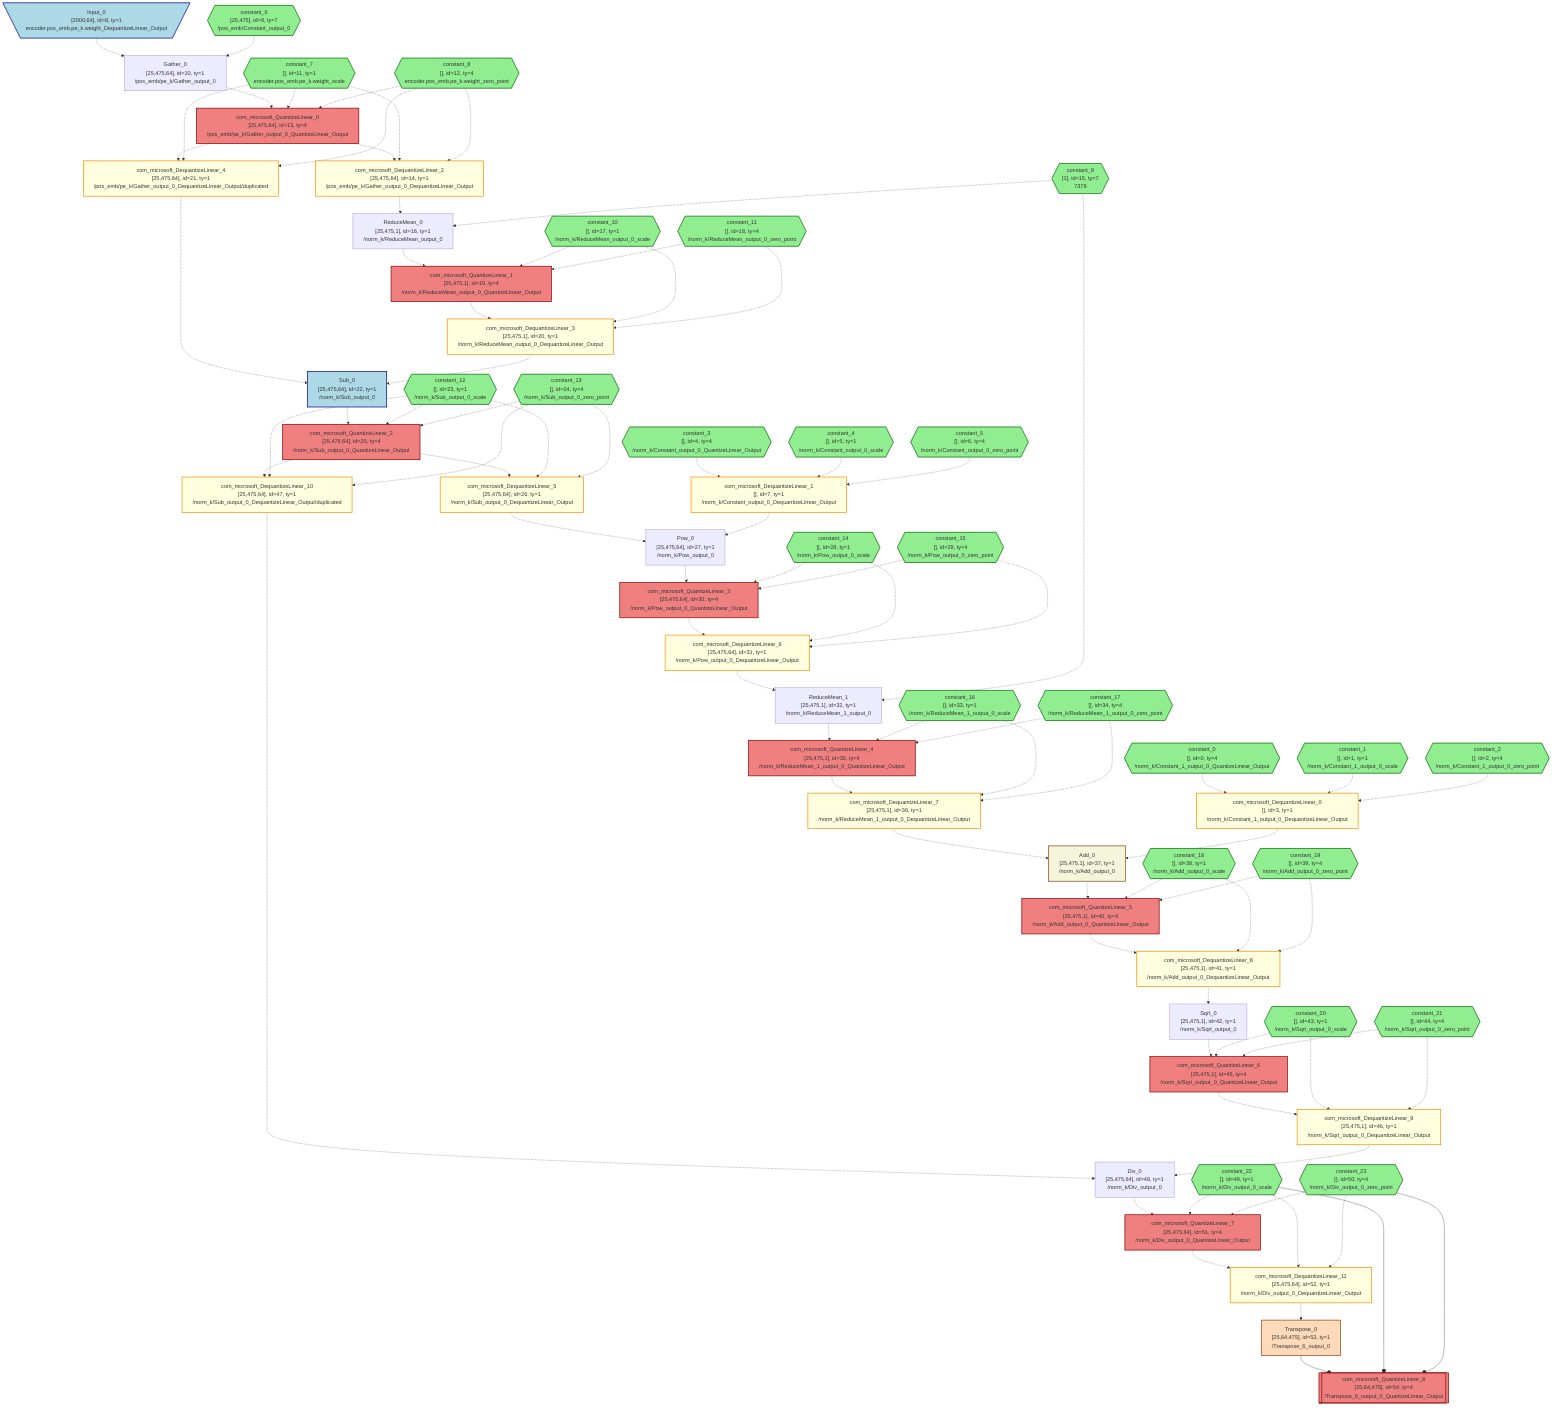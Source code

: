 flowchart TB
    constant_0{{"constant_0<br>[], id=0, ty=4<br>/norm_k/Constant_1_output_0_QuantizeLinear_Output"}}
    classDef constant fill:#90ee90,stroke:#006400,stroke-width:2px;;
    class constant_0 constant;
    constant_1{{"constant_1<br>[], id=1, ty=1<br>/norm_k/Constant_1_output_0_scale"}}
    class constant_1 constant;
    constant_2{{"constant_2<br>[], id=2, ty=4<br>/norm_k/Constant_1_output_0_zero_point"}}
    class constant_2 constant;
    com_microsoft_DequantizeLinear_0["com_microsoft_DequantizeLinear_0<br>[], id=3, ty=1<br>/norm_k/Constant_1_output_0_DequantizeLinear_Output"]
    constant_0 -.-> com_microsoft_DequantizeLinear_0
    constant_1 -.-> com_microsoft_DequantizeLinear_0
    constant_2 -.-> com_microsoft_DequantizeLinear_0
    classDef com_microsoft_DequantizeLinear fill:#ffffe0,stroke:#ff8c00,stroke-width:2px;;
    class com_microsoft_DequantizeLinear_0 com_microsoft_DequantizeLinear;
    constant_3{{"constant_3<br>[], id=4, ty=4<br>/norm_k/Constant_output_0_QuantizeLinear_Output"}}
    class constant_3 constant;
    constant_4{{"constant_4<br>[], id=5, ty=1<br>/norm_k/Constant_output_0_scale"}}
    class constant_4 constant;
    constant_5{{"constant_5<br>[], id=6, ty=4<br>/norm_k/Constant_output_0_zero_point"}}
    class constant_5 constant;
    com_microsoft_DequantizeLinear_1["com_microsoft_DequantizeLinear_1<br>[], id=7, ty=1<br>/norm_k/Constant_output_0_DequantizeLinear_Output"]
    constant_3 -.-> com_microsoft_DequantizeLinear_1
    constant_4 -.-> com_microsoft_DequantizeLinear_1
    constant_5 -.-> com_microsoft_DequantizeLinear_1
    class com_microsoft_DequantizeLinear_1 com_microsoft_DequantizeLinear;
    input_0[\"input_0<br>[2000,64], id=8, ty=1<br>encoder.pos_emb.pe_k.weight_DequantizeLinear_Output"/]
    classDef input fill:#add8e6,stroke:#00008b,stroke-width:2px;;
    class input_0 input;
    constant_6{{"constant_6<br>[25,475], id=9, ty=7<br>/pos_emb/Constant_output_0"}}
    class constant_6 constant;
    Gather_0["Gather_0<br>[25,475,64], id=10, ty=1<br>/pos_emb/pe_k/Gather_output_0"]
    input_0 -.-> Gather_0
    constant_6 -.-> Gather_0
    constant_7{{"constant_7<br>[], id=11, ty=1<br>encoder.pos_emb.pe_k.weight_scale"}}
    class constant_7 constant;
    constant_8{{"constant_8<br>[], id=12, ty=4<br>encoder.pos_emb.pe_k.weight_zero_point"}}
    class constant_8 constant;
    com_microsoft_QuantizeLinear_0["com_microsoft_QuantizeLinear_0<br>[25,475,64], id=13, ty=4<br>/pos_emb/pe_k/Gather_output_0_QuantizeLinear_Output"]
    Gather_0 -.-> com_microsoft_QuantizeLinear_0
    constant_7 -.-> com_microsoft_QuantizeLinear_0
    constant_8 -.-> com_microsoft_QuantizeLinear_0
    classDef com_microsoft_QuantizeLinear fill:#f08080,stroke:#8b0000,stroke-width:2px;;
    class com_microsoft_QuantizeLinear_0 com_microsoft_QuantizeLinear;
    com_microsoft_DequantizeLinear_2["com_microsoft_DequantizeLinear_2<br>[25,475,64], id=14, ty=1<br>/pos_emb/pe_k/Gather_output_0_DequantizeLinear_Output"]
    com_microsoft_QuantizeLinear_0 -.-> com_microsoft_DequantizeLinear_2
    constant_7 -.-> com_microsoft_DequantizeLinear_2
    constant_8 -.-> com_microsoft_DequantizeLinear_2
    class com_microsoft_DequantizeLinear_2 com_microsoft_DequantizeLinear;
    constant_9{{"constant_9<br>[1], id=15, ty=7<br>7379"}}
    class constant_9 constant;
    ReduceMean_0["ReduceMean_0<br>[25,475,1], id=16, ty=1<br>/norm_k/ReduceMean_output_0"]
    com_microsoft_DequantizeLinear_2 -.-> ReduceMean_0
    constant_9 -.-> ReduceMean_0
    constant_10{{"constant_10<br>[], id=17, ty=1<br>/norm_k/ReduceMean_output_0_scale"}}
    class constant_10 constant;
    constant_11{{"constant_11<br>[], id=18, ty=4<br>/norm_k/ReduceMean_output_0_zero_point"}}
    class constant_11 constant;
    com_microsoft_QuantizeLinear_1["com_microsoft_QuantizeLinear_1<br>[25,475,1], id=19, ty=4<br>/norm_k/ReduceMean_output_0_QuantizeLinear_Output"]
    ReduceMean_0 -.-> com_microsoft_QuantizeLinear_1
    constant_10 -.-> com_microsoft_QuantizeLinear_1
    constant_11 -.-> com_microsoft_QuantizeLinear_1
    class com_microsoft_QuantizeLinear_1 com_microsoft_QuantizeLinear;
    com_microsoft_DequantizeLinear_3["com_microsoft_DequantizeLinear_3<br>[25,475,1], id=20, ty=1<br>/norm_k/ReduceMean_output_0_DequantizeLinear_Output"]
    com_microsoft_QuantizeLinear_1 -.-> com_microsoft_DequantizeLinear_3
    constant_10 -.-> com_microsoft_DequantizeLinear_3
    constant_11 -.-> com_microsoft_DequantizeLinear_3
    class com_microsoft_DequantizeLinear_3 com_microsoft_DequantizeLinear;
    com_microsoft_DequantizeLinear_4["com_microsoft_DequantizeLinear_4<br>[25,475,64], id=21, ty=1<br>/pos_emb/pe_k/Gather_output_0_DequantizeLinear_Output/duplicated"]
    com_microsoft_QuantizeLinear_0 -.-> com_microsoft_DequantizeLinear_4
    constant_7 -.-> com_microsoft_DequantizeLinear_4
    constant_8 -.-> com_microsoft_DequantizeLinear_4
    class com_microsoft_DequantizeLinear_4 com_microsoft_DequantizeLinear;
    Sub_0["Sub_0<br>[25,475,64], id=22, ty=1<br>/norm_k/Sub_output_0"]
    com_microsoft_DequantizeLinear_4 -.-> Sub_0
    com_microsoft_DequantizeLinear_3 -.-> Sub_0
    classDef Sub fill:#add8e6,stroke:#00008b,stroke-width:2px;;
    class Sub_0 Sub;
    constant_12{{"constant_12<br>[], id=23, ty=1<br>/norm_k/Sub_output_0_scale"}}
    class constant_12 constant;
    constant_13{{"constant_13<br>[], id=24, ty=4<br>/norm_k/Sub_output_0_zero_point"}}
    class constant_13 constant;
    com_microsoft_QuantizeLinear_2["com_microsoft_QuantizeLinear_2<br>[25,475,64], id=25, ty=4<br>/norm_k/Sub_output_0_QuantizeLinear_Output"]
    Sub_0 -.-> com_microsoft_QuantizeLinear_2
    constant_12 -.-> com_microsoft_QuantizeLinear_2
    constant_13 -.-> com_microsoft_QuantizeLinear_2
    class com_microsoft_QuantizeLinear_2 com_microsoft_QuantizeLinear;
    com_microsoft_DequantizeLinear_5["com_microsoft_DequantizeLinear_5<br>[25,475,64], id=26, ty=1<br>/norm_k/Sub_output_0_DequantizeLinear_Output"]
    com_microsoft_QuantizeLinear_2 -.-> com_microsoft_DequantizeLinear_5
    constant_12 -.-> com_microsoft_DequantizeLinear_5
    constant_13 -.-> com_microsoft_DequantizeLinear_5
    class com_microsoft_DequantizeLinear_5 com_microsoft_DequantizeLinear;
    Pow_0["Pow_0<br>[25,475,64], id=27, ty=1<br>/norm_k/Pow_output_0"]
    com_microsoft_DequantizeLinear_5 -.-> Pow_0
    com_microsoft_DequantizeLinear_1 -.-> Pow_0
    constant_14{{"constant_14<br>[], id=28, ty=1<br>/norm_k/Pow_output_0_scale"}}
    class constant_14 constant;
    constant_15{{"constant_15<br>[], id=29, ty=4<br>/norm_k/Pow_output_0_zero_point"}}
    class constant_15 constant;
    com_microsoft_QuantizeLinear_3["com_microsoft_QuantizeLinear_3<br>[25,475,64], id=30, ty=4<br>/norm_k/Pow_output_0_QuantizeLinear_Output"]
    Pow_0 -.-> com_microsoft_QuantizeLinear_3
    constant_14 -.-> com_microsoft_QuantizeLinear_3
    constant_15 -.-> com_microsoft_QuantizeLinear_3
    class com_microsoft_QuantizeLinear_3 com_microsoft_QuantizeLinear;
    com_microsoft_DequantizeLinear_6["com_microsoft_DequantizeLinear_6<br>[25,475,64], id=31, ty=1<br>/norm_k/Pow_output_0_DequantizeLinear_Output"]
    com_microsoft_QuantizeLinear_3 -.-> com_microsoft_DequantizeLinear_6
    constant_14 -.-> com_microsoft_DequantizeLinear_6
    constant_15 -.-> com_microsoft_DequantizeLinear_6
    class com_microsoft_DequantizeLinear_6 com_microsoft_DequantizeLinear;
    ReduceMean_1["ReduceMean_1<br>[25,475,1], id=32, ty=1<br>/norm_k/ReduceMean_1_output_0"]
    com_microsoft_DequantizeLinear_6 -.-> ReduceMean_1
    constant_9 -.-> ReduceMean_1
    constant_16{{"constant_16<br>[], id=33, ty=1<br>/norm_k/ReduceMean_1_output_0_scale"}}
    class constant_16 constant;
    constant_17{{"constant_17<br>[], id=34, ty=4<br>/norm_k/ReduceMean_1_output_0_zero_point"}}
    class constant_17 constant;
    com_microsoft_QuantizeLinear_4["com_microsoft_QuantizeLinear_4<br>[25,475,1], id=35, ty=4<br>/norm_k/ReduceMean_1_output_0_QuantizeLinear_Output"]
    ReduceMean_1 -.-> com_microsoft_QuantizeLinear_4
    constant_16 -.-> com_microsoft_QuantizeLinear_4
    constant_17 -.-> com_microsoft_QuantizeLinear_4
    class com_microsoft_QuantizeLinear_4 com_microsoft_QuantizeLinear;
    com_microsoft_DequantizeLinear_7["com_microsoft_DequantizeLinear_7<br>[25,475,1], id=36, ty=1<br>/norm_k/ReduceMean_1_output_0_DequantizeLinear_Output"]
    com_microsoft_QuantizeLinear_4 -.-> com_microsoft_DequantizeLinear_7
    constant_16 -.-> com_microsoft_DequantizeLinear_7
    constant_17 -.-> com_microsoft_DequantizeLinear_7
    class com_microsoft_DequantizeLinear_7 com_microsoft_DequantizeLinear;
    Add_0["Add_0<br>[25,475,1], id=37, ty=1<br>/norm_k/Add_output_0"]
    com_microsoft_DequantizeLinear_7 -.-> Add_0
    com_microsoft_DequantizeLinear_0 -.-> Add_0
    classDef Add fill:#f5f5dc,stroke:#8b4513,stroke-width:2px;;
    class Add_0 Add;
    constant_18{{"constant_18<br>[], id=38, ty=1<br>/norm_k/Add_output_0_scale"}}
    class constant_18 constant;
    constant_19{{"constant_19<br>[], id=39, ty=4<br>/norm_k/Add_output_0_zero_point"}}
    class constant_19 constant;
    com_microsoft_QuantizeLinear_5["com_microsoft_QuantizeLinear_5<br>[25,475,1], id=40, ty=4<br>/norm_k/Add_output_0_QuantizeLinear_Output"]
    Add_0 -.-> com_microsoft_QuantizeLinear_5
    constant_18 -.-> com_microsoft_QuantizeLinear_5
    constant_19 -.-> com_microsoft_QuantizeLinear_5
    class com_microsoft_QuantizeLinear_5 com_microsoft_QuantizeLinear;
    com_microsoft_DequantizeLinear_8["com_microsoft_DequantizeLinear_8<br>[25,475,1], id=41, ty=1<br>/norm_k/Add_output_0_DequantizeLinear_Output"]
    com_microsoft_QuantizeLinear_5 -.-> com_microsoft_DequantizeLinear_8
    constant_18 -.-> com_microsoft_DequantizeLinear_8
    constant_19 -.-> com_microsoft_DequantizeLinear_8
    class com_microsoft_DequantizeLinear_8 com_microsoft_DequantizeLinear;
    Sqrt_0["Sqrt_0<br>[25,475,1], id=42, ty=1<br>/norm_k/Sqrt_output_0"]
    com_microsoft_DequantizeLinear_8 -.-> Sqrt_0
    constant_20{{"constant_20<br>[], id=43, ty=1<br>/norm_k/Sqrt_output_0_scale"}}
    class constant_20 constant;
    constant_21{{"constant_21<br>[], id=44, ty=4<br>/norm_k/Sqrt_output_0_zero_point"}}
    class constant_21 constant;
    com_microsoft_QuantizeLinear_6["com_microsoft_QuantizeLinear_6<br>[25,475,1], id=45, ty=4<br>/norm_k/Sqrt_output_0_QuantizeLinear_Output"]
    Sqrt_0 -.-> com_microsoft_QuantizeLinear_6
    constant_20 -.-> com_microsoft_QuantizeLinear_6
    constant_21 -.-> com_microsoft_QuantizeLinear_6
    class com_microsoft_QuantizeLinear_6 com_microsoft_QuantizeLinear;
    com_microsoft_DequantizeLinear_9["com_microsoft_DequantizeLinear_9<br>[25,475,1], id=46, ty=1<br>/norm_k/Sqrt_output_0_DequantizeLinear_Output"]
    com_microsoft_QuantizeLinear_6 -.-> com_microsoft_DequantizeLinear_9
    constant_20 -.-> com_microsoft_DequantizeLinear_9
    constant_21 -.-> com_microsoft_DequantizeLinear_9
    class com_microsoft_DequantizeLinear_9 com_microsoft_DequantizeLinear;
    com_microsoft_DequantizeLinear_10["com_microsoft_DequantizeLinear_10<br>[25,475,64], id=47, ty=1<br>/norm_k/Sub_output_0_DequantizeLinear_Output/duplicated"]
    com_microsoft_QuantizeLinear_2 -.-> com_microsoft_DequantizeLinear_10
    constant_12 -.-> com_microsoft_DequantizeLinear_10
    constant_13 -.-> com_microsoft_DequantizeLinear_10
    class com_microsoft_DequantizeLinear_10 com_microsoft_DequantizeLinear;
    Div_0["Div_0<br>[25,475,64], id=48, ty=1<br>/norm_k/Div_output_0"]
    com_microsoft_DequantizeLinear_10 -.-> Div_0
    com_microsoft_DequantizeLinear_9 -.-> Div_0
    constant_22{{"constant_22<br>[], id=49, ty=1<br>/norm_k/Div_output_0_scale"}}
    class constant_22 constant;
    constant_23{{"constant_23<br>[], id=50, ty=4<br>/norm_k/Div_output_0_zero_point"}}
    class constant_23 constant;
    com_microsoft_QuantizeLinear_7["com_microsoft_QuantizeLinear_7<br>[25,475,64], id=51, ty=4<br>/norm_k/Div_output_0_QuantizeLinear_Output"]
    Div_0 -.-> com_microsoft_QuantizeLinear_7
    constant_22 -.-> com_microsoft_QuantizeLinear_7
    constant_23 -.-> com_microsoft_QuantizeLinear_7
    class com_microsoft_QuantizeLinear_7 com_microsoft_QuantizeLinear;
    com_microsoft_DequantizeLinear_11["com_microsoft_DequantizeLinear_11<br>[25,475,64], id=52, ty=1<br>/norm_k/Div_output_0_DequantizeLinear_Output"]
    com_microsoft_QuantizeLinear_7 -.-> com_microsoft_DequantizeLinear_11
    constant_22 -.-> com_microsoft_DequantizeLinear_11
    constant_23 -.-> com_microsoft_DequantizeLinear_11
    class com_microsoft_DequantizeLinear_11 com_microsoft_DequantizeLinear;
    Transpose_0["Transpose_0<br>[25,64,475], id=53, ty=1<br>/Transpose_6_output_0"]
    com_microsoft_DequantizeLinear_11 -.-> Transpose_0
    classDef Transpose fill:#ffdab9,stroke:#8b4513,stroke-width:2px;;
    class Transpose_0 Transpose;
    com_microsoft_QuantizeLinear_8[["com_microsoft_QuantizeLinear_8<br>[25,64,475], id=54, ty=4<br>/Transpose_6_output_0_QuantizeLinear_Output"]]
    Transpose_0 --o com_microsoft_QuantizeLinear_8
    constant_22 --o com_microsoft_QuantizeLinear_8
    constant_23 --o com_microsoft_QuantizeLinear_8
    class com_microsoft_QuantizeLinear_8 com_microsoft_QuantizeLinear;